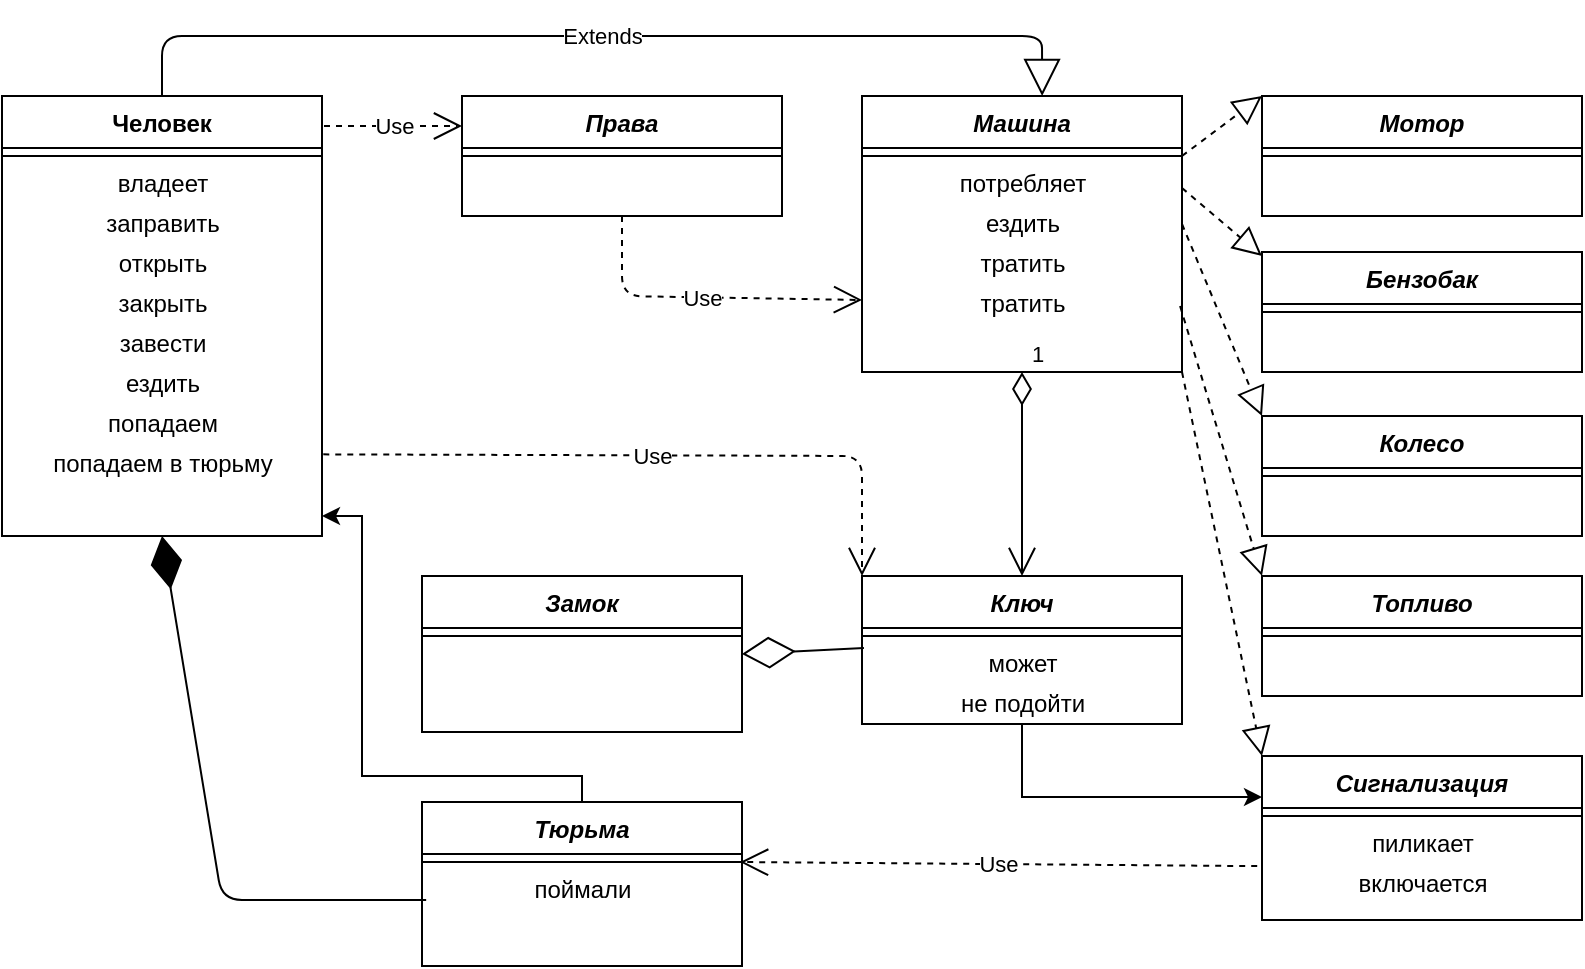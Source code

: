<mxfile version="12.9.6" type="device"><diagram id="C5RBs43oDa-KdzZeNtuy" name="Page-1"><mxGraphModel dx="920" dy="1942" grid="1" gridSize="10" guides="1" tooltips="1" connect="1" arrows="1" fold="1" page="1" pageScale="1" pageWidth="827" pageHeight="1169" math="0" shadow="0"><root><mxCell id="WIyWlLk6GJQsqaUBKTNV-0"/><mxCell id="WIyWlLk6GJQsqaUBKTNV-1" parent="WIyWlLk6GJQsqaUBKTNV-0"/><mxCell id="IcWGAvxT6tBHCQQasSZa-14" value="Мотор" style="swimlane;fontStyle=3;align=center;verticalAlign=top;childLayout=stackLayout;horizontal=1;startSize=26;horizontalStack=0;resizeParent=1;resizeLast=0;collapsible=1;marginBottom=0;rounded=0;shadow=0;strokeWidth=1;" vertex="1" parent="WIyWlLk6GJQsqaUBKTNV-1"><mxGeometry x="640" y="20" width="160" height="60" as="geometry"><mxRectangle x="230" y="140" width="160" height="26" as="alternateBounds"/></mxGeometry></mxCell><mxCell id="IcWGAvxT6tBHCQQasSZa-15" value="" style="line;html=1;strokeWidth=1;align=left;verticalAlign=middle;spacingTop=-1;spacingLeft=3;spacingRight=3;rotatable=0;labelPosition=right;points=[];portConstraint=eastwest;" vertex="1" parent="IcWGAvxT6tBHCQQasSZa-14"><mxGeometry y="26" width="160" height="8" as="geometry"/></mxCell><mxCell id="IcWGAvxT6tBHCQQasSZa-16" value="Бензобак" style="swimlane;fontStyle=3;align=center;verticalAlign=top;childLayout=stackLayout;horizontal=1;startSize=26;horizontalStack=0;resizeParent=1;resizeLast=0;collapsible=1;marginBottom=0;rounded=0;shadow=0;strokeWidth=1;" vertex="1" parent="WIyWlLk6GJQsqaUBKTNV-1"><mxGeometry x="640" y="98" width="160" height="60" as="geometry"><mxRectangle x="230" y="140" width="160" height="26" as="alternateBounds"/></mxGeometry></mxCell><mxCell id="IcWGAvxT6tBHCQQasSZa-17" value="" style="line;html=1;strokeWidth=1;align=left;verticalAlign=middle;spacingTop=-1;spacingLeft=3;spacingRight=3;rotatable=0;labelPosition=right;points=[];portConstraint=eastwest;" vertex="1" parent="IcWGAvxT6tBHCQQasSZa-16"><mxGeometry y="26" width="160" height="8" as="geometry"/></mxCell><mxCell id="IcWGAvxT6tBHCQQasSZa-18" value="Колесо" style="swimlane;fontStyle=3;align=center;verticalAlign=top;childLayout=stackLayout;horizontal=1;startSize=26;horizontalStack=0;resizeParent=1;resizeLast=0;collapsible=1;marginBottom=0;rounded=0;shadow=0;strokeWidth=1;" vertex="1" parent="WIyWlLk6GJQsqaUBKTNV-1"><mxGeometry x="640" y="180" width="160" height="60" as="geometry"><mxRectangle x="230" y="140" width="160" height="26" as="alternateBounds"/></mxGeometry></mxCell><mxCell id="IcWGAvxT6tBHCQQasSZa-19" value="" style="line;html=1;strokeWidth=1;align=left;verticalAlign=middle;spacingTop=-1;spacingLeft=3;spacingRight=3;rotatable=0;labelPosition=right;points=[];portConstraint=eastwest;" vertex="1" parent="IcWGAvxT6tBHCQQasSZa-18"><mxGeometry y="26" width="160" height="8" as="geometry"/></mxCell><mxCell id="IcWGAvxT6tBHCQQasSZa-6" value="Машина" style="swimlane;fontStyle=3;align=center;verticalAlign=top;childLayout=stackLayout;horizontal=1;startSize=26;horizontalStack=0;resizeParent=1;resizeLast=0;collapsible=1;marginBottom=0;rounded=0;shadow=0;strokeWidth=1;" vertex="1" parent="WIyWlLk6GJQsqaUBKTNV-1"><mxGeometry x="440" y="20" width="160" height="138" as="geometry"><mxRectangle x="230" y="140" width="160" height="26" as="alternateBounds"/></mxGeometry></mxCell><mxCell id="IcWGAvxT6tBHCQQasSZa-10" value="" style="line;html=1;strokeWidth=1;align=left;verticalAlign=middle;spacingTop=-1;spacingLeft=3;spacingRight=3;rotatable=0;labelPosition=right;points=[];portConstraint=eastwest;" vertex="1" parent="IcWGAvxT6tBHCQQasSZa-6"><mxGeometry y="26" width="160" height="8" as="geometry"/></mxCell><mxCell id="IcWGAvxT6tBHCQQasSZa-74" value="потребляет" style="text;html=1;align=center;verticalAlign=middle;resizable=0;points=[];autosize=1;" vertex="1" parent="IcWGAvxT6tBHCQQasSZa-6"><mxGeometry y="34" width="160" height="20" as="geometry"/></mxCell><mxCell id="IcWGAvxT6tBHCQQasSZa-76" value="ездить" style="text;html=1;align=center;verticalAlign=middle;resizable=0;points=[];autosize=1;" vertex="1" parent="IcWGAvxT6tBHCQQasSZa-6"><mxGeometry y="54" width="160" height="20" as="geometry"/></mxCell><mxCell id="IcWGAvxT6tBHCQQasSZa-130" value="тратить" style="text;html=1;align=center;verticalAlign=middle;resizable=0;points=[];autosize=1;" vertex="1" parent="IcWGAvxT6tBHCQQasSZa-6"><mxGeometry y="74" width="160" height="20" as="geometry"/></mxCell><mxCell id="IcWGAvxT6tBHCQQasSZa-77" value="тратить" style="text;html=1;align=center;verticalAlign=middle;resizable=0;points=[];autosize=1;" vertex="1" parent="IcWGAvxT6tBHCQQasSZa-6"><mxGeometry y="94" width="160" height="20" as="geometry"/></mxCell><mxCell id="IcWGAvxT6tBHCQQasSZa-105" value="" style="endArrow=block;dashed=1;endFill=0;endSize=12;html=1;entryX=0;entryY=0;entryDx=0;entryDy=0;" edge="1" parent="WIyWlLk6GJQsqaUBKTNV-1" target="IcWGAvxT6tBHCQQasSZa-14"><mxGeometry width="160" relative="1" as="geometry"><mxPoint x="600" y="50" as="sourcePoint"/><mxPoint x="510" y="300" as="targetPoint"/><Array as="points"/></mxGeometry></mxCell><mxCell id="IcWGAvxT6tBHCQQasSZa-109" value="" style="endArrow=block;dashed=1;endFill=0;endSize=12;html=1;exitX=1;exitY=0.6;exitDx=0;exitDy=0;exitPerimeter=0;entryX=0;entryY=0.033;entryDx=0;entryDy=0;entryPerimeter=0;" edge="1" parent="WIyWlLk6GJQsqaUBKTNV-1" source="IcWGAvxT6tBHCQQasSZa-74" target="IcWGAvxT6tBHCQQasSZa-16"><mxGeometry width="160" relative="1" as="geometry"><mxPoint x="609.04" y="101" as="sourcePoint"/><mxPoint x="650" y="75" as="targetPoint"/><Array as="points"/></mxGeometry></mxCell><mxCell id="IcWGAvxT6tBHCQQasSZa-110" value="" style="endArrow=block;dashed=1;endFill=0;endSize=12;html=1;exitX=1;exitY=0.5;exitDx=0;exitDy=0;exitPerimeter=0;entryX=0;entryY=0;entryDx=0;entryDy=0;" edge="1" parent="WIyWlLk6GJQsqaUBKTNV-1" source="IcWGAvxT6tBHCQQasSZa-76" target="IcWGAvxT6tBHCQQasSZa-18"><mxGeometry width="160" relative="1" as="geometry"><mxPoint x="608.08" y="99" as="sourcePoint"/><mxPoint x="650" y="123" as="targetPoint"/><Array as="points"/></mxGeometry></mxCell><mxCell id="IcWGAvxT6tBHCQQasSZa-117" value="Extends" style="endArrow=block;endSize=16;endFill=0;html=1;entryX=0.563;entryY=0;entryDx=0;entryDy=0;entryPerimeter=0;exitX=0.5;exitY=0;exitDx=0;exitDy=0;" edge="1" parent="WIyWlLk6GJQsqaUBKTNV-1" source="zkfFHV4jXpPFQw0GAbJ--6" target="IcWGAvxT6tBHCQQasSZa-6"><mxGeometry width="160" relative="1" as="geometry"><mxPoint x="130" y="-10" as="sourcePoint"/><mxPoint x="530" y="-10" as="targetPoint"/><Array as="points"><mxPoint x="90" y="-10"/><mxPoint x="250" y="-10"/><mxPoint x="380" y="-10"/><mxPoint x="530" y="-10"/></Array></mxGeometry></mxCell><mxCell id="IcWGAvxT6tBHCQQasSZa-120" value="1" style="endArrow=open;html=1;endSize=12;startArrow=diamondThin;startSize=14;startFill=0;edgeStyle=orthogonalEdgeStyle;align=left;verticalAlign=bottom;entryX=0.5;entryY=0;entryDx=0;entryDy=0;exitX=0.5;exitY=1;exitDx=0;exitDy=0;" edge="1" parent="WIyWlLk6GJQsqaUBKTNV-1" source="IcWGAvxT6tBHCQQasSZa-6" target="IcWGAvxT6tBHCQQasSZa-12"><mxGeometry x="-1" y="3" relative="1" as="geometry"><mxPoint x="460" y="190" as="sourcePoint"/><mxPoint x="520" y="230" as="targetPoint"/><Array as="points"/></mxGeometry></mxCell><mxCell id="IcWGAvxT6tBHCQQasSZa-129" value="Use" style="endArrow=open;endSize=12;dashed=1;html=1;entryX=0;entryY=0.25;entryDx=0;entryDy=0;" edge="1" parent="WIyWlLk6GJQsqaUBKTNV-1" target="IcWGAvxT6tBHCQQasSZa-40"><mxGeometry width="160" relative="1" as="geometry"><mxPoint x="171" y="35" as="sourcePoint"/><mxPoint x="360" y="150" as="targetPoint"/><Array as="points"/></mxGeometry></mxCell><mxCell id="IcWGAvxT6tBHCQQasSZa-40" value="Права" style="swimlane;fontStyle=3;align=center;verticalAlign=top;childLayout=stackLayout;horizontal=1;startSize=26;horizontalStack=0;resizeParent=1;resizeLast=0;collapsible=1;marginBottom=0;rounded=0;shadow=0;strokeWidth=1;" vertex="1" parent="WIyWlLk6GJQsqaUBKTNV-1"><mxGeometry x="240" y="20" width="160" height="60" as="geometry"><mxRectangle x="230" y="140" width="160" height="26" as="alternateBounds"/></mxGeometry></mxCell><mxCell id="IcWGAvxT6tBHCQQasSZa-41" value="" style="line;html=1;strokeWidth=1;align=left;verticalAlign=middle;spacingTop=-1;spacingLeft=3;spacingRight=3;rotatable=0;labelPosition=right;points=[];portConstraint=eastwest;fontStyle=1" vertex="1" parent="IcWGAvxT6tBHCQQasSZa-40"><mxGeometry y="26" width="160" height="8" as="geometry"/></mxCell><mxCell id="IcWGAvxT6tBHCQQasSZa-127" value="Use" style="endArrow=open;endSize=12;dashed=1;html=1;exitX=0.5;exitY=1;exitDx=0;exitDy=0;entryX=0;entryY=0.4;entryDx=0;entryDy=0;entryPerimeter=0;" edge="1" parent="WIyWlLk6GJQsqaUBKTNV-1" source="IcWGAvxT6tBHCQQasSZa-40" target="IcWGAvxT6tBHCQQasSZa-77"><mxGeometry width="160" relative="1" as="geometry"><mxPoint x="280" y="74" as="sourcePoint"/><mxPoint x="360" y="160" as="targetPoint"/><Array as="points"><mxPoint x="320" y="120"/></Array></mxGeometry></mxCell><mxCell id="IcWGAvxT6tBHCQQasSZa-133" value="Use" style="endArrow=open;endSize=12;dashed=1;html=1;entryX=0;entryY=0;entryDx=0;entryDy=0;exitX=1.004;exitY=0.259;exitDx=0;exitDy=0;exitPerimeter=0;" edge="1" parent="WIyWlLk6GJQsqaUBKTNV-1" source="IcWGAvxT6tBHCQQasSZa-46" target="IcWGAvxT6tBHCQQasSZa-12"><mxGeometry width="160" relative="1" as="geometry"><mxPoint x="260" y="220" as="sourcePoint"/><mxPoint x="340" y="150" as="targetPoint"/><Array as="points"><mxPoint x="440" y="200"/></Array></mxGeometry></mxCell><mxCell id="IcWGAvxT6tBHCQQasSZa-135" value="" style="endArrow=block;dashed=1;endFill=0;endSize=12;html=1;entryX=0;entryY=0;entryDx=0;entryDy=0;exitX=1;exitY=1;exitDx=0;exitDy=0;" edge="1" parent="WIyWlLk6GJQsqaUBKTNV-1" source="IcWGAvxT6tBHCQQasSZa-6" target="IcWGAvxT6tBHCQQasSZa-22"><mxGeometry width="160" relative="1" as="geometry"><mxPoint x="540" y="360" as="sourcePoint"/><mxPoint x="630" y="780" as="targetPoint"/><Array as="points"/></mxGeometry></mxCell><mxCell id="IcWGAvxT6tBHCQQasSZa-20" value="Топливо" style="swimlane;fontStyle=3;align=center;verticalAlign=top;childLayout=stackLayout;horizontal=1;startSize=26;horizontalStack=0;resizeParent=1;resizeLast=0;collapsible=1;marginBottom=0;rounded=0;shadow=0;strokeWidth=1;" vertex="1" parent="WIyWlLk6GJQsqaUBKTNV-1"><mxGeometry x="640" y="260" width="160" height="60" as="geometry"><mxRectangle x="230" y="140" width="160" height="26" as="alternateBounds"/></mxGeometry></mxCell><mxCell id="IcWGAvxT6tBHCQQasSZa-21" value="" style="line;html=1;strokeWidth=1;align=left;verticalAlign=middle;spacingTop=-1;spacingLeft=3;spacingRight=3;rotatable=0;labelPosition=right;points=[];portConstraint=eastwest;" vertex="1" parent="IcWGAvxT6tBHCQQasSZa-20"><mxGeometry y="26" width="160" height="8" as="geometry"/></mxCell><mxCell id="IcWGAvxT6tBHCQQasSZa-111" value="" style="endArrow=block;dashed=1;endFill=0;endSize=12;html=1;entryX=0;entryY=0;entryDx=0;entryDy=0;exitX=0.994;exitY=0.55;exitDx=0;exitDy=0;exitPerimeter=0;" edge="1" parent="WIyWlLk6GJQsqaUBKTNV-1" source="IcWGAvxT6tBHCQQasSZa-77" target="IcWGAvxT6tBHCQQasSZa-20"><mxGeometry width="160" relative="1" as="geometry"><mxPoint x="600" y="84" as="sourcePoint"/><mxPoint x="640" y="304" as="targetPoint"/><Array as="points"/></mxGeometry></mxCell><mxCell id="IcWGAvxT6tBHCQQasSZa-22" value="Сигнализация" style="swimlane;fontStyle=3;align=center;verticalAlign=top;childLayout=stackLayout;horizontal=1;startSize=26;horizontalStack=0;resizeParent=1;resizeLast=0;collapsible=1;marginBottom=0;rounded=0;shadow=0;strokeWidth=1;" vertex="1" parent="WIyWlLk6GJQsqaUBKTNV-1"><mxGeometry x="640" y="350" width="160" height="82" as="geometry"><mxRectangle x="230" y="140" width="160" height="26" as="alternateBounds"/></mxGeometry></mxCell><mxCell id="IcWGAvxT6tBHCQQasSZa-23" value="" style="line;html=1;strokeWidth=1;align=left;verticalAlign=middle;spacingTop=-1;spacingLeft=3;spacingRight=3;rotatable=0;labelPosition=right;points=[];portConstraint=eastwest;" vertex="1" parent="IcWGAvxT6tBHCQQasSZa-22"><mxGeometry y="26" width="160" height="8" as="geometry"/></mxCell><mxCell id="IcWGAvxT6tBHCQQasSZa-52" value="пиликает" style="text;html=1;align=center;verticalAlign=middle;resizable=0;points=[];autosize=1;" vertex="1" parent="IcWGAvxT6tBHCQQasSZa-22"><mxGeometry y="34" width="160" height="20" as="geometry"/></mxCell><mxCell id="IcWGAvxT6tBHCQQasSZa-51" value="включается" style="text;html=1;align=center;verticalAlign=middle;resizable=0;points=[];autosize=1;" vertex="1" parent="IcWGAvxT6tBHCQQasSZa-22"><mxGeometry y="54" width="160" height="20" as="geometry"/></mxCell><mxCell id="IcWGAvxT6tBHCQQasSZa-12" value="Ключ" style="swimlane;fontStyle=3;align=center;verticalAlign=top;childLayout=stackLayout;horizontal=1;startSize=26;horizontalStack=0;resizeParent=1;resizeLast=0;collapsible=1;marginBottom=0;rounded=0;shadow=0;strokeWidth=1;" vertex="1" parent="WIyWlLk6GJQsqaUBKTNV-1"><mxGeometry x="440" y="260" width="160" height="74" as="geometry"><mxRectangle x="230" y="140" width="160" height="26" as="alternateBounds"/></mxGeometry></mxCell><mxCell id="IcWGAvxT6tBHCQQasSZa-13" value="" style="line;html=1;strokeWidth=1;align=left;verticalAlign=middle;spacingTop=-1;spacingLeft=3;spacingRight=3;rotatable=0;labelPosition=right;points=[];portConstraint=eastwest;" vertex="1" parent="IcWGAvxT6tBHCQQasSZa-12"><mxGeometry y="26" width="160" height="8" as="geometry"/></mxCell><mxCell id="IcWGAvxT6tBHCQQasSZa-37" value="может" style="text;html=1;align=center;verticalAlign=middle;resizable=0;points=[];autosize=1;" vertex="1" parent="IcWGAvxT6tBHCQQasSZa-12"><mxGeometry y="34" width="160" height="20" as="geometry"/></mxCell><mxCell id="IcWGAvxT6tBHCQQasSZa-50" value="не подойти" style="text;html=1;align=center;verticalAlign=middle;resizable=0;points=[];autosize=1;" vertex="1" parent="IcWGAvxT6tBHCQQasSZa-12"><mxGeometry y="54" width="160" height="20" as="geometry"/></mxCell><mxCell id="IcWGAvxT6tBHCQQasSZa-144" style="edgeStyle=orthogonalEdgeStyle;rounded=0;orthogonalLoop=1;jettySize=auto;html=1;" edge="1" parent="WIyWlLk6GJQsqaUBKTNV-1" source="IcWGAvxT6tBHCQQasSZa-24"><mxGeometry relative="1" as="geometry"><mxPoint x="170" y="230" as="targetPoint"/><Array as="points"><mxPoint x="300" y="360"/><mxPoint x="190" y="360"/><mxPoint x="190" y="230"/></Array></mxGeometry></mxCell><mxCell id="IcWGAvxT6tBHCQQasSZa-24" value="Тюрьма" style="swimlane;fontStyle=3;align=center;verticalAlign=top;childLayout=stackLayout;horizontal=1;startSize=26;horizontalStack=0;resizeParent=1;resizeLast=0;collapsible=1;marginBottom=0;rounded=0;shadow=0;strokeWidth=1;" vertex="1" parent="WIyWlLk6GJQsqaUBKTNV-1"><mxGeometry x="220" y="373" width="160" height="82" as="geometry"><mxRectangle x="230" y="140" width="160" height="26" as="alternateBounds"/></mxGeometry></mxCell><mxCell id="IcWGAvxT6tBHCQQasSZa-25" value="" style="line;html=1;strokeWidth=1;align=left;verticalAlign=middle;spacingTop=-1;spacingLeft=3;spacingRight=3;rotatable=0;labelPosition=right;points=[];portConstraint=eastwest;fontStyle=1" vertex="1" parent="IcWGAvxT6tBHCQQasSZa-24"><mxGeometry y="26" width="160" height="8" as="geometry"/></mxCell><mxCell id="IcWGAvxT6tBHCQQasSZa-38" value="поймали" style="text;html=1;align=center;verticalAlign=middle;resizable=0;points=[];autosize=1;" vertex="1" parent="IcWGAvxT6tBHCQQasSZa-24"><mxGeometry y="34" width="160" height="20" as="geometry"/></mxCell><mxCell id="zkfFHV4jXpPFQw0GAbJ--0" value="Замок" style="swimlane;fontStyle=3;align=center;verticalAlign=top;childLayout=stackLayout;horizontal=1;startSize=26;horizontalStack=0;resizeParent=1;resizeLast=0;collapsible=1;marginBottom=0;rounded=0;shadow=0;strokeWidth=1;" parent="WIyWlLk6GJQsqaUBKTNV-1" vertex="1"><mxGeometry x="220" y="260" width="160" height="78" as="geometry"><mxRectangle x="230" y="140" width="160" height="26" as="alternateBounds"/></mxGeometry></mxCell><mxCell id="zkfFHV4jXpPFQw0GAbJ--4" value="" style="line;html=1;strokeWidth=1;align=left;verticalAlign=middle;spacingTop=-1;spacingLeft=3;spacingRight=3;rotatable=0;labelPosition=right;points=[];portConstraint=eastwest;fontStyle=1" parent="zkfFHV4jXpPFQw0GAbJ--0" vertex="1"><mxGeometry y="26" width="160" height="8" as="geometry"/></mxCell><mxCell id="IcWGAvxT6tBHCQQasSZa-140" value="" style="endArrow=diamondThin;endFill=0;endSize=24;html=1;entryX=1;entryY=0.5;entryDx=0;entryDy=0;exitX=0.006;exitY=0.1;exitDx=0;exitDy=0;exitPerimeter=0;" edge="1" parent="WIyWlLk6GJQsqaUBKTNV-1" source="IcWGAvxT6tBHCQQasSZa-37" target="zkfFHV4jXpPFQw0GAbJ--0"><mxGeometry width="160" relative="1" as="geometry"><mxPoint x="390" y="373" as="sourcePoint"/><mxPoint x="550" y="373" as="targetPoint"/></mxGeometry></mxCell><mxCell id="IcWGAvxT6tBHCQQasSZa-141" value="Use" style="endArrow=open;endSize=12;dashed=1;html=1;entryX=0.994;entryY=-0.2;entryDx=0;entryDy=0;entryPerimeter=0;exitX=-0.015;exitY=1.053;exitDx=0;exitDy=0;exitPerimeter=0;" edge="1" parent="WIyWlLk6GJQsqaUBKTNV-1" source="IcWGAvxT6tBHCQQasSZa-52"><mxGeometry width="160" relative="1" as="geometry"><mxPoint x="450" y="560" as="sourcePoint"/><mxPoint x="379.04" y="403" as="targetPoint"/></mxGeometry></mxCell><mxCell id="IcWGAvxT6tBHCQQasSZa-142" value="" style="endArrow=diamondThin;endFill=1;endSize=24;html=1;entryX=0.5;entryY=1;entryDx=0;entryDy=0;exitX=0.013;exitY=0.75;exitDx=0;exitDy=0;exitPerimeter=0;" edge="1" parent="WIyWlLk6GJQsqaUBKTNV-1" source="IcWGAvxT6tBHCQQasSZa-38" target="zkfFHV4jXpPFQw0GAbJ--6"><mxGeometry width="160" relative="1" as="geometry"><mxPoint x="10" y="298.5" as="sourcePoint"/><mxPoint x="170" y="298.5" as="targetPoint"/><Array as="points"><mxPoint x="120" y="422"/></Array></mxGeometry></mxCell><mxCell id="zkfFHV4jXpPFQw0GAbJ--6" value="Человек" style="swimlane;fontStyle=1;align=center;verticalAlign=top;childLayout=stackLayout;horizontal=1;startSize=26;horizontalStack=0;resizeParent=1;resizeLast=0;collapsible=1;marginBottom=0;rounded=0;shadow=0;strokeWidth=1;" parent="WIyWlLk6GJQsqaUBKTNV-1" vertex="1"><mxGeometry x="10" y="20" width="160" height="220" as="geometry"><mxRectangle x="120" y="360" width="160" height="26" as="alternateBounds"/></mxGeometry></mxCell><mxCell id="zkfFHV4jXpPFQw0GAbJ--9" value="" style="line;html=1;strokeWidth=1;align=left;verticalAlign=middle;spacingTop=-1;spacingLeft=3;spacingRight=3;rotatable=0;labelPosition=right;points=[];portConstraint=eastwest;" parent="zkfFHV4jXpPFQw0GAbJ--6" vertex="1"><mxGeometry y="26" width="160" height="8" as="geometry"/></mxCell><mxCell id="IcWGAvxT6tBHCQQasSZa-28" value="владеет&lt;br&gt;" style="text;html=1;align=center;verticalAlign=middle;resizable=0;points=[];autosize=1;" vertex="1" parent="zkfFHV4jXpPFQw0GAbJ--6"><mxGeometry y="34" width="160" height="20" as="geometry"/></mxCell><mxCell id="IcWGAvxT6tBHCQQasSZa-31" value="заправить" style="text;html=1;align=center;verticalAlign=middle;resizable=0;points=[];autosize=1;" vertex="1" parent="zkfFHV4jXpPFQw0GAbJ--6"><mxGeometry y="54" width="160" height="20" as="geometry"/></mxCell><mxCell id="IcWGAvxT6tBHCQQasSZa-32" value="открыть" style="text;html=1;align=center;verticalAlign=middle;resizable=0;points=[];autosize=1;" vertex="1" parent="zkfFHV4jXpPFQw0GAbJ--6"><mxGeometry y="74" width="160" height="20" as="geometry"/></mxCell><mxCell id="IcWGAvxT6tBHCQQasSZa-35" value="закрыть" style="text;html=1;align=center;verticalAlign=middle;resizable=0;points=[];autosize=1;" vertex="1" parent="zkfFHV4jXpPFQw0GAbJ--6"><mxGeometry y="94" width="160" height="20" as="geometry"/></mxCell><mxCell id="IcWGAvxT6tBHCQQasSZa-36" value="завести" style="text;html=1;align=center;verticalAlign=middle;resizable=0;points=[];autosize=1;" vertex="1" parent="zkfFHV4jXpPFQw0GAbJ--6"><mxGeometry y="114" width="160" height="20" as="geometry"/></mxCell><mxCell id="IcWGAvxT6tBHCQQasSZa-30" value="ездить" style="text;html=1;align=center;verticalAlign=middle;resizable=0;points=[];autosize=1;" vertex="1" parent="zkfFHV4jXpPFQw0GAbJ--6"><mxGeometry y="134" width="160" height="20" as="geometry"/></mxCell><mxCell id="IcWGAvxT6tBHCQQasSZa-48" value="попадаем" style="text;html=1;align=center;verticalAlign=middle;resizable=0;points=[];autosize=1;" vertex="1" parent="zkfFHV4jXpPFQw0GAbJ--6"><mxGeometry y="154" width="160" height="20" as="geometry"/></mxCell><mxCell id="IcWGAvxT6tBHCQQasSZa-46" value="попадаем в тюрьму" style="text;html=1;align=center;verticalAlign=middle;resizable=0;points=[];autosize=1;" vertex="1" parent="zkfFHV4jXpPFQw0GAbJ--6"><mxGeometry y="174" width="160" height="20" as="geometry"/></mxCell><mxCell id="IcWGAvxT6tBHCQQasSZa-145" style="edgeStyle=orthogonalEdgeStyle;rounded=0;orthogonalLoop=1;jettySize=auto;html=1;entryX=0;entryY=0.25;entryDx=0;entryDy=0;" edge="1" parent="WIyWlLk6GJQsqaUBKTNV-1" source="IcWGAvxT6tBHCQQasSZa-50" target="IcWGAvxT6tBHCQQasSZa-22"><mxGeometry relative="1" as="geometry"><mxPoint x="600" y="370" as="targetPoint"/><Array as="points"><mxPoint x="520" y="370"/></Array></mxGeometry></mxCell></root></mxGraphModel></diagram></mxfile>